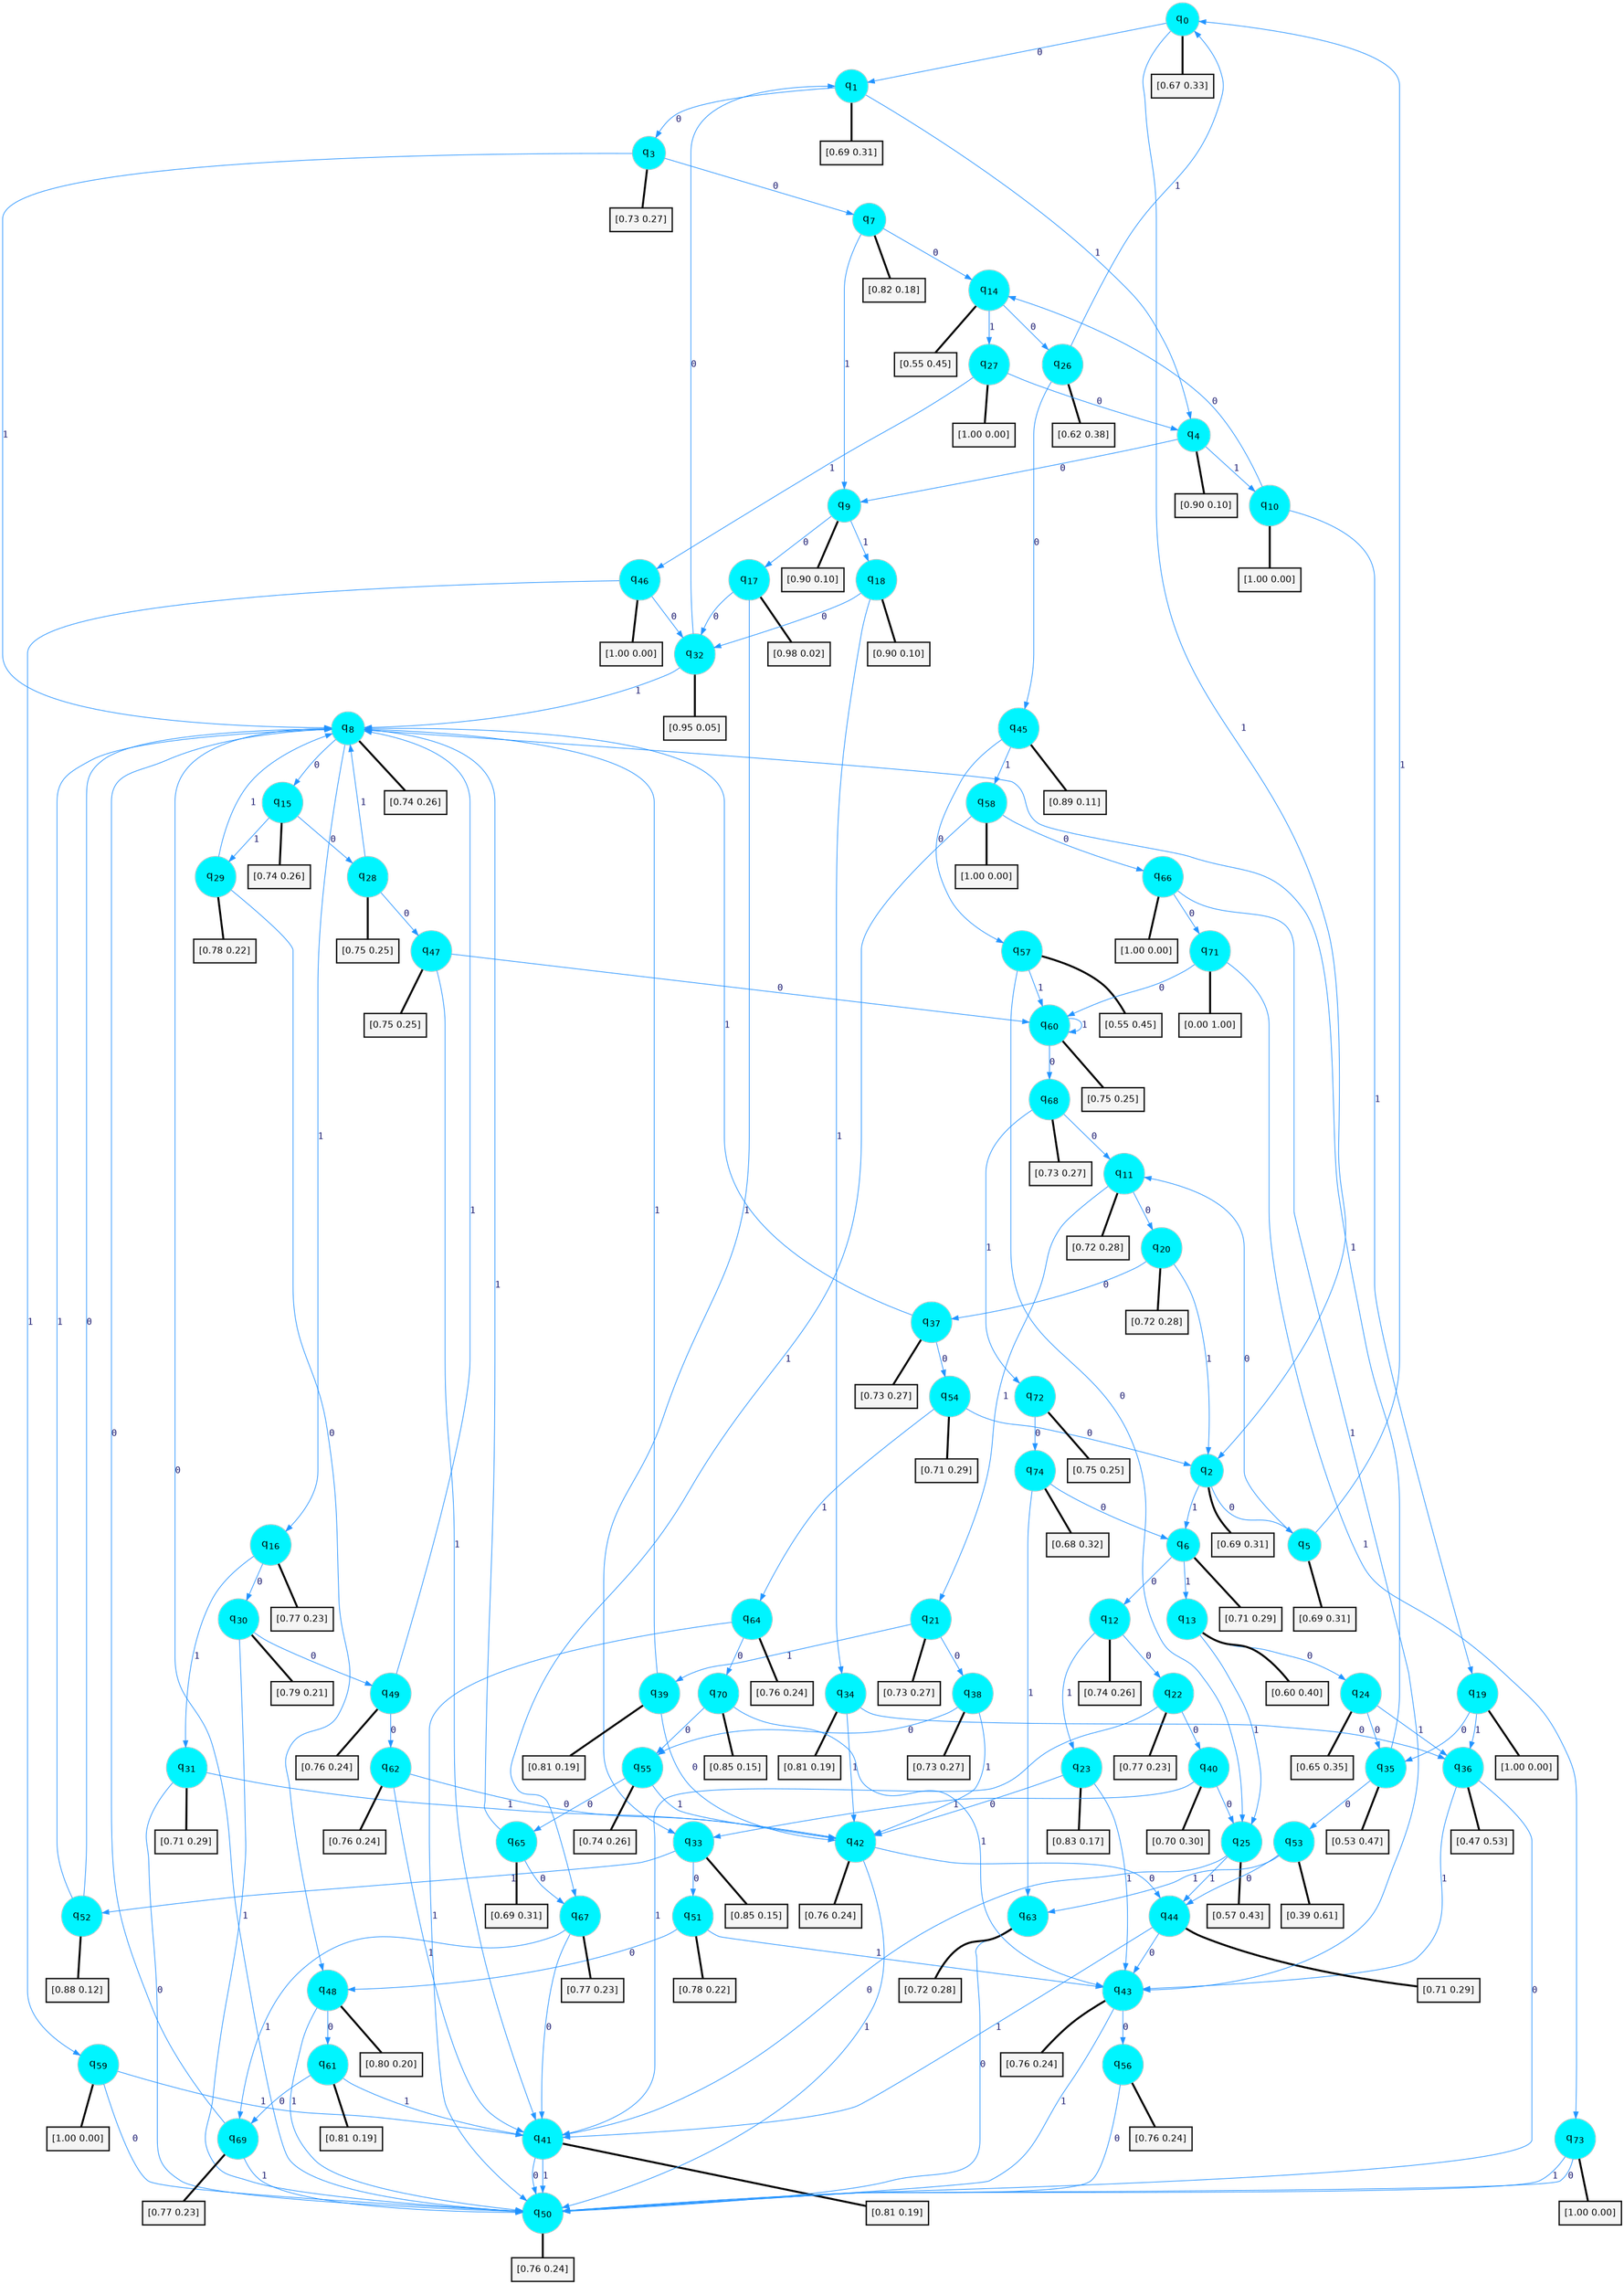 digraph G {
graph [
bgcolor=transparent, dpi=300, rankdir=TD, size="40,25"];
node [
color=gray, fillcolor=turquoise1, fontcolor=black, fontname=Helvetica, fontsize=16, fontweight=bold, shape=circle, style=filled];
edge [
arrowsize=1, color=dodgerblue1, fontcolor=midnightblue, fontname=courier, fontweight=bold, penwidth=1, style=solid, weight=20];
0[label=<q<SUB>0</SUB>>];
1[label=<q<SUB>1</SUB>>];
2[label=<q<SUB>2</SUB>>];
3[label=<q<SUB>3</SUB>>];
4[label=<q<SUB>4</SUB>>];
5[label=<q<SUB>5</SUB>>];
6[label=<q<SUB>6</SUB>>];
7[label=<q<SUB>7</SUB>>];
8[label=<q<SUB>8</SUB>>];
9[label=<q<SUB>9</SUB>>];
10[label=<q<SUB>10</SUB>>];
11[label=<q<SUB>11</SUB>>];
12[label=<q<SUB>12</SUB>>];
13[label=<q<SUB>13</SUB>>];
14[label=<q<SUB>14</SUB>>];
15[label=<q<SUB>15</SUB>>];
16[label=<q<SUB>16</SUB>>];
17[label=<q<SUB>17</SUB>>];
18[label=<q<SUB>18</SUB>>];
19[label=<q<SUB>19</SUB>>];
20[label=<q<SUB>20</SUB>>];
21[label=<q<SUB>21</SUB>>];
22[label=<q<SUB>22</SUB>>];
23[label=<q<SUB>23</SUB>>];
24[label=<q<SUB>24</SUB>>];
25[label=<q<SUB>25</SUB>>];
26[label=<q<SUB>26</SUB>>];
27[label=<q<SUB>27</SUB>>];
28[label=<q<SUB>28</SUB>>];
29[label=<q<SUB>29</SUB>>];
30[label=<q<SUB>30</SUB>>];
31[label=<q<SUB>31</SUB>>];
32[label=<q<SUB>32</SUB>>];
33[label=<q<SUB>33</SUB>>];
34[label=<q<SUB>34</SUB>>];
35[label=<q<SUB>35</SUB>>];
36[label=<q<SUB>36</SUB>>];
37[label=<q<SUB>37</SUB>>];
38[label=<q<SUB>38</SUB>>];
39[label=<q<SUB>39</SUB>>];
40[label=<q<SUB>40</SUB>>];
41[label=<q<SUB>41</SUB>>];
42[label=<q<SUB>42</SUB>>];
43[label=<q<SUB>43</SUB>>];
44[label=<q<SUB>44</SUB>>];
45[label=<q<SUB>45</SUB>>];
46[label=<q<SUB>46</SUB>>];
47[label=<q<SUB>47</SUB>>];
48[label=<q<SUB>48</SUB>>];
49[label=<q<SUB>49</SUB>>];
50[label=<q<SUB>50</SUB>>];
51[label=<q<SUB>51</SUB>>];
52[label=<q<SUB>52</SUB>>];
53[label=<q<SUB>53</SUB>>];
54[label=<q<SUB>54</SUB>>];
55[label=<q<SUB>55</SUB>>];
56[label=<q<SUB>56</SUB>>];
57[label=<q<SUB>57</SUB>>];
58[label=<q<SUB>58</SUB>>];
59[label=<q<SUB>59</SUB>>];
60[label=<q<SUB>60</SUB>>];
61[label=<q<SUB>61</SUB>>];
62[label=<q<SUB>62</SUB>>];
63[label=<q<SUB>63</SUB>>];
64[label=<q<SUB>64</SUB>>];
65[label=<q<SUB>65</SUB>>];
66[label=<q<SUB>66</SUB>>];
67[label=<q<SUB>67</SUB>>];
68[label=<q<SUB>68</SUB>>];
69[label=<q<SUB>69</SUB>>];
70[label=<q<SUB>70</SUB>>];
71[label=<q<SUB>71</SUB>>];
72[label=<q<SUB>72</SUB>>];
73[label=<q<SUB>73</SUB>>];
74[label=<q<SUB>74</SUB>>];
75[label="[0.67 0.33]", shape=box,fontcolor=black, fontname=Helvetica, fontsize=14, penwidth=2, fillcolor=whitesmoke,color=black];
76[label="[0.69 0.31]", shape=box,fontcolor=black, fontname=Helvetica, fontsize=14, penwidth=2, fillcolor=whitesmoke,color=black];
77[label="[0.69 0.31]", shape=box,fontcolor=black, fontname=Helvetica, fontsize=14, penwidth=2, fillcolor=whitesmoke,color=black];
78[label="[0.73 0.27]", shape=box,fontcolor=black, fontname=Helvetica, fontsize=14, penwidth=2, fillcolor=whitesmoke,color=black];
79[label="[0.90 0.10]", shape=box,fontcolor=black, fontname=Helvetica, fontsize=14, penwidth=2, fillcolor=whitesmoke,color=black];
80[label="[0.69 0.31]", shape=box,fontcolor=black, fontname=Helvetica, fontsize=14, penwidth=2, fillcolor=whitesmoke,color=black];
81[label="[0.71 0.29]", shape=box,fontcolor=black, fontname=Helvetica, fontsize=14, penwidth=2, fillcolor=whitesmoke,color=black];
82[label="[0.82 0.18]", shape=box,fontcolor=black, fontname=Helvetica, fontsize=14, penwidth=2, fillcolor=whitesmoke,color=black];
83[label="[0.74 0.26]", shape=box,fontcolor=black, fontname=Helvetica, fontsize=14, penwidth=2, fillcolor=whitesmoke,color=black];
84[label="[0.90 0.10]", shape=box,fontcolor=black, fontname=Helvetica, fontsize=14, penwidth=2, fillcolor=whitesmoke,color=black];
85[label="[1.00 0.00]", shape=box,fontcolor=black, fontname=Helvetica, fontsize=14, penwidth=2, fillcolor=whitesmoke,color=black];
86[label="[0.72 0.28]", shape=box,fontcolor=black, fontname=Helvetica, fontsize=14, penwidth=2, fillcolor=whitesmoke,color=black];
87[label="[0.74 0.26]", shape=box,fontcolor=black, fontname=Helvetica, fontsize=14, penwidth=2, fillcolor=whitesmoke,color=black];
88[label="[0.60 0.40]", shape=box,fontcolor=black, fontname=Helvetica, fontsize=14, penwidth=2, fillcolor=whitesmoke,color=black];
89[label="[0.55 0.45]", shape=box,fontcolor=black, fontname=Helvetica, fontsize=14, penwidth=2, fillcolor=whitesmoke,color=black];
90[label="[0.74 0.26]", shape=box,fontcolor=black, fontname=Helvetica, fontsize=14, penwidth=2, fillcolor=whitesmoke,color=black];
91[label="[0.77 0.23]", shape=box,fontcolor=black, fontname=Helvetica, fontsize=14, penwidth=2, fillcolor=whitesmoke,color=black];
92[label="[0.98 0.02]", shape=box,fontcolor=black, fontname=Helvetica, fontsize=14, penwidth=2, fillcolor=whitesmoke,color=black];
93[label="[0.90 0.10]", shape=box,fontcolor=black, fontname=Helvetica, fontsize=14, penwidth=2, fillcolor=whitesmoke,color=black];
94[label="[1.00 0.00]", shape=box,fontcolor=black, fontname=Helvetica, fontsize=14, penwidth=2, fillcolor=whitesmoke,color=black];
95[label="[0.72 0.28]", shape=box,fontcolor=black, fontname=Helvetica, fontsize=14, penwidth=2, fillcolor=whitesmoke,color=black];
96[label="[0.73 0.27]", shape=box,fontcolor=black, fontname=Helvetica, fontsize=14, penwidth=2, fillcolor=whitesmoke,color=black];
97[label="[0.77 0.23]", shape=box,fontcolor=black, fontname=Helvetica, fontsize=14, penwidth=2, fillcolor=whitesmoke,color=black];
98[label="[0.83 0.17]", shape=box,fontcolor=black, fontname=Helvetica, fontsize=14, penwidth=2, fillcolor=whitesmoke,color=black];
99[label="[0.65 0.35]", shape=box,fontcolor=black, fontname=Helvetica, fontsize=14, penwidth=2, fillcolor=whitesmoke,color=black];
100[label="[0.57 0.43]", shape=box,fontcolor=black, fontname=Helvetica, fontsize=14, penwidth=2, fillcolor=whitesmoke,color=black];
101[label="[0.62 0.38]", shape=box,fontcolor=black, fontname=Helvetica, fontsize=14, penwidth=2, fillcolor=whitesmoke,color=black];
102[label="[1.00 0.00]", shape=box,fontcolor=black, fontname=Helvetica, fontsize=14, penwidth=2, fillcolor=whitesmoke,color=black];
103[label="[0.75 0.25]", shape=box,fontcolor=black, fontname=Helvetica, fontsize=14, penwidth=2, fillcolor=whitesmoke,color=black];
104[label="[0.78 0.22]", shape=box,fontcolor=black, fontname=Helvetica, fontsize=14, penwidth=2, fillcolor=whitesmoke,color=black];
105[label="[0.79 0.21]", shape=box,fontcolor=black, fontname=Helvetica, fontsize=14, penwidth=2, fillcolor=whitesmoke,color=black];
106[label="[0.71 0.29]", shape=box,fontcolor=black, fontname=Helvetica, fontsize=14, penwidth=2, fillcolor=whitesmoke,color=black];
107[label="[0.95 0.05]", shape=box,fontcolor=black, fontname=Helvetica, fontsize=14, penwidth=2, fillcolor=whitesmoke,color=black];
108[label="[0.85 0.15]", shape=box,fontcolor=black, fontname=Helvetica, fontsize=14, penwidth=2, fillcolor=whitesmoke,color=black];
109[label="[0.81 0.19]", shape=box,fontcolor=black, fontname=Helvetica, fontsize=14, penwidth=2, fillcolor=whitesmoke,color=black];
110[label="[0.53 0.47]", shape=box,fontcolor=black, fontname=Helvetica, fontsize=14, penwidth=2, fillcolor=whitesmoke,color=black];
111[label="[0.47 0.53]", shape=box,fontcolor=black, fontname=Helvetica, fontsize=14, penwidth=2, fillcolor=whitesmoke,color=black];
112[label="[0.73 0.27]", shape=box,fontcolor=black, fontname=Helvetica, fontsize=14, penwidth=2, fillcolor=whitesmoke,color=black];
113[label="[0.73 0.27]", shape=box,fontcolor=black, fontname=Helvetica, fontsize=14, penwidth=2, fillcolor=whitesmoke,color=black];
114[label="[0.81 0.19]", shape=box,fontcolor=black, fontname=Helvetica, fontsize=14, penwidth=2, fillcolor=whitesmoke,color=black];
115[label="[0.70 0.30]", shape=box,fontcolor=black, fontname=Helvetica, fontsize=14, penwidth=2, fillcolor=whitesmoke,color=black];
116[label="[0.81 0.19]", shape=box,fontcolor=black, fontname=Helvetica, fontsize=14, penwidth=2, fillcolor=whitesmoke,color=black];
117[label="[0.76 0.24]", shape=box,fontcolor=black, fontname=Helvetica, fontsize=14, penwidth=2, fillcolor=whitesmoke,color=black];
118[label="[0.76 0.24]", shape=box,fontcolor=black, fontname=Helvetica, fontsize=14, penwidth=2, fillcolor=whitesmoke,color=black];
119[label="[0.71 0.29]", shape=box,fontcolor=black, fontname=Helvetica, fontsize=14, penwidth=2, fillcolor=whitesmoke,color=black];
120[label="[0.89 0.11]", shape=box,fontcolor=black, fontname=Helvetica, fontsize=14, penwidth=2, fillcolor=whitesmoke,color=black];
121[label="[1.00 0.00]", shape=box,fontcolor=black, fontname=Helvetica, fontsize=14, penwidth=2, fillcolor=whitesmoke,color=black];
122[label="[0.75 0.25]", shape=box,fontcolor=black, fontname=Helvetica, fontsize=14, penwidth=2, fillcolor=whitesmoke,color=black];
123[label="[0.80 0.20]", shape=box,fontcolor=black, fontname=Helvetica, fontsize=14, penwidth=2, fillcolor=whitesmoke,color=black];
124[label="[0.76 0.24]", shape=box,fontcolor=black, fontname=Helvetica, fontsize=14, penwidth=2, fillcolor=whitesmoke,color=black];
125[label="[0.76 0.24]", shape=box,fontcolor=black, fontname=Helvetica, fontsize=14, penwidth=2, fillcolor=whitesmoke,color=black];
126[label="[0.78 0.22]", shape=box,fontcolor=black, fontname=Helvetica, fontsize=14, penwidth=2, fillcolor=whitesmoke,color=black];
127[label="[0.88 0.12]", shape=box,fontcolor=black, fontname=Helvetica, fontsize=14, penwidth=2, fillcolor=whitesmoke,color=black];
128[label="[0.39 0.61]", shape=box,fontcolor=black, fontname=Helvetica, fontsize=14, penwidth=2, fillcolor=whitesmoke,color=black];
129[label="[0.71 0.29]", shape=box,fontcolor=black, fontname=Helvetica, fontsize=14, penwidth=2, fillcolor=whitesmoke,color=black];
130[label="[0.74 0.26]", shape=box,fontcolor=black, fontname=Helvetica, fontsize=14, penwidth=2, fillcolor=whitesmoke,color=black];
131[label="[0.76 0.24]", shape=box,fontcolor=black, fontname=Helvetica, fontsize=14, penwidth=2, fillcolor=whitesmoke,color=black];
132[label="[0.55 0.45]", shape=box,fontcolor=black, fontname=Helvetica, fontsize=14, penwidth=2, fillcolor=whitesmoke,color=black];
133[label="[1.00 0.00]", shape=box,fontcolor=black, fontname=Helvetica, fontsize=14, penwidth=2, fillcolor=whitesmoke,color=black];
134[label="[1.00 0.00]", shape=box,fontcolor=black, fontname=Helvetica, fontsize=14, penwidth=2, fillcolor=whitesmoke,color=black];
135[label="[0.75 0.25]", shape=box,fontcolor=black, fontname=Helvetica, fontsize=14, penwidth=2, fillcolor=whitesmoke,color=black];
136[label="[0.81 0.19]", shape=box,fontcolor=black, fontname=Helvetica, fontsize=14, penwidth=2, fillcolor=whitesmoke,color=black];
137[label="[0.76 0.24]", shape=box,fontcolor=black, fontname=Helvetica, fontsize=14, penwidth=2, fillcolor=whitesmoke,color=black];
138[label="[0.72 0.28]", shape=box,fontcolor=black, fontname=Helvetica, fontsize=14, penwidth=2, fillcolor=whitesmoke,color=black];
139[label="[0.76 0.24]", shape=box,fontcolor=black, fontname=Helvetica, fontsize=14, penwidth=2, fillcolor=whitesmoke,color=black];
140[label="[0.69 0.31]", shape=box,fontcolor=black, fontname=Helvetica, fontsize=14, penwidth=2, fillcolor=whitesmoke,color=black];
141[label="[1.00 0.00]", shape=box,fontcolor=black, fontname=Helvetica, fontsize=14, penwidth=2, fillcolor=whitesmoke,color=black];
142[label="[0.77 0.23]", shape=box,fontcolor=black, fontname=Helvetica, fontsize=14, penwidth=2, fillcolor=whitesmoke,color=black];
143[label="[0.73 0.27]", shape=box,fontcolor=black, fontname=Helvetica, fontsize=14, penwidth=2, fillcolor=whitesmoke,color=black];
144[label="[0.77 0.23]", shape=box,fontcolor=black, fontname=Helvetica, fontsize=14, penwidth=2, fillcolor=whitesmoke,color=black];
145[label="[0.85 0.15]", shape=box,fontcolor=black, fontname=Helvetica, fontsize=14, penwidth=2, fillcolor=whitesmoke,color=black];
146[label="[0.00 1.00]", shape=box,fontcolor=black, fontname=Helvetica, fontsize=14, penwidth=2, fillcolor=whitesmoke,color=black];
147[label="[0.75 0.25]", shape=box,fontcolor=black, fontname=Helvetica, fontsize=14, penwidth=2, fillcolor=whitesmoke,color=black];
148[label="[1.00 0.00]", shape=box,fontcolor=black, fontname=Helvetica, fontsize=14, penwidth=2, fillcolor=whitesmoke,color=black];
149[label="[0.68 0.32]", shape=box,fontcolor=black, fontname=Helvetica, fontsize=14, penwidth=2, fillcolor=whitesmoke,color=black];
0->1 [label=0];
0->2 [label=1];
0->75 [arrowhead=none, penwidth=3,color=black];
1->3 [label=0];
1->4 [label=1];
1->76 [arrowhead=none, penwidth=3,color=black];
2->5 [label=0];
2->6 [label=1];
2->77 [arrowhead=none, penwidth=3,color=black];
3->7 [label=0];
3->8 [label=1];
3->78 [arrowhead=none, penwidth=3,color=black];
4->9 [label=0];
4->10 [label=1];
4->79 [arrowhead=none, penwidth=3,color=black];
5->11 [label=0];
5->0 [label=1];
5->80 [arrowhead=none, penwidth=3,color=black];
6->12 [label=0];
6->13 [label=1];
6->81 [arrowhead=none, penwidth=3,color=black];
7->14 [label=0];
7->9 [label=1];
7->82 [arrowhead=none, penwidth=3,color=black];
8->15 [label=0];
8->16 [label=1];
8->83 [arrowhead=none, penwidth=3,color=black];
9->17 [label=0];
9->18 [label=1];
9->84 [arrowhead=none, penwidth=3,color=black];
10->14 [label=0];
10->19 [label=1];
10->85 [arrowhead=none, penwidth=3,color=black];
11->20 [label=0];
11->21 [label=1];
11->86 [arrowhead=none, penwidth=3,color=black];
12->22 [label=0];
12->23 [label=1];
12->87 [arrowhead=none, penwidth=3,color=black];
13->24 [label=0];
13->25 [label=1];
13->88 [arrowhead=none, penwidth=3,color=black];
14->26 [label=0];
14->27 [label=1];
14->89 [arrowhead=none, penwidth=3,color=black];
15->28 [label=0];
15->29 [label=1];
15->90 [arrowhead=none, penwidth=3,color=black];
16->30 [label=0];
16->31 [label=1];
16->91 [arrowhead=none, penwidth=3,color=black];
17->32 [label=0];
17->33 [label=1];
17->92 [arrowhead=none, penwidth=3,color=black];
18->32 [label=0];
18->34 [label=1];
18->93 [arrowhead=none, penwidth=3,color=black];
19->35 [label=0];
19->36 [label=1];
19->94 [arrowhead=none, penwidth=3,color=black];
20->37 [label=0];
20->2 [label=1];
20->95 [arrowhead=none, penwidth=3,color=black];
21->38 [label=0];
21->39 [label=1];
21->96 [arrowhead=none, penwidth=3,color=black];
22->40 [label=0];
22->41 [label=1];
22->97 [arrowhead=none, penwidth=3,color=black];
23->42 [label=0];
23->43 [label=1];
23->98 [arrowhead=none, penwidth=3,color=black];
24->35 [label=0];
24->36 [label=1];
24->99 [arrowhead=none, penwidth=3,color=black];
25->41 [label=0];
25->44 [label=1];
25->100 [arrowhead=none, penwidth=3,color=black];
26->45 [label=0];
26->0 [label=1];
26->101 [arrowhead=none, penwidth=3,color=black];
27->4 [label=0];
27->46 [label=1];
27->102 [arrowhead=none, penwidth=3,color=black];
28->47 [label=0];
28->8 [label=1];
28->103 [arrowhead=none, penwidth=3,color=black];
29->48 [label=0];
29->8 [label=1];
29->104 [arrowhead=none, penwidth=3,color=black];
30->49 [label=0];
30->50 [label=1];
30->105 [arrowhead=none, penwidth=3,color=black];
31->50 [label=0];
31->42 [label=1];
31->106 [arrowhead=none, penwidth=3,color=black];
32->1 [label=0];
32->8 [label=1];
32->107 [arrowhead=none, penwidth=3,color=black];
33->51 [label=0];
33->52 [label=1];
33->108 [arrowhead=none, penwidth=3,color=black];
34->36 [label=0];
34->42 [label=1];
34->109 [arrowhead=none, penwidth=3,color=black];
35->53 [label=0];
35->8 [label=1];
35->110 [arrowhead=none, penwidth=3,color=black];
36->50 [label=0];
36->43 [label=1];
36->111 [arrowhead=none, penwidth=3,color=black];
37->54 [label=0];
37->8 [label=1];
37->112 [arrowhead=none, penwidth=3,color=black];
38->55 [label=0];
38->42 [label=1];
38->113 [arrowhead=none, penwidth=3,color=black];
39->42 [label=0];
39->8 [label=1];
39->114 [arrowhead=none, penwidth=3,color=black];
40->25 [label=0];
40->33 [label=1];
40->115 [arrowhead=none, penwidth=3,color=black];
41->50 [label=0];
41->50 [label=1];
41->116 [arrowhead=none, penwidth=3,color=black];
42->44 [label=0];
42->50 [label=1];
42->117 [arrowhead=none, penwidth=3,color=black];
43->56 [label=0];
43->50 [label=1];
43->118 [arrowhead=none, penwidth=3,color=black];
44->43 [label=0];
44->41 [label=1];
44->119 [arrowhead=none, penwidth=3,color=black];
45->57 [label=0];
45->58 [label=1];
45->120 [arrowhead=none, penwidth=3,color=black];
46->32 [label=0];
46->59 [label=1];
46->121 [arrowhead=none, penwidth=3,color=black];
47->60 [label=0];
47->41 [label=1];
47->122 [arrowhead=none, penwidth=3,color=black];
48->61 [label=0];
48->50 [label=1];
48->123 [arrowhead=none, penwidth=3,color=black];
49->62 [label=0];
49->8 [label=1];
49->124 [arrowhead=none, penwidth=3,color=black];
50->8 [label=0];
50->125 [arrowhead=none, penwidth=3,color=black];
51->48 [label=0];
51->43 [label=1];
51->126 [arrowhead=none, penwidth=3,color=black];
52->8 [label=0];
52->8 [label=1];
52->127 [arrowhead=none, penwidth=3,color=black];
53->44 [label=0];
53->63 [label=1];
53->128 [arrowhead=none, penwidth=3,color=black];
54->2 [label=0];
54->64 [label=1];
54->129 [arrowhead=none, penwidth=3,color=black];
55->65 [label=0];
55->42 [label=1];
55->130 [arrowhead=none, penwidth=3,color=black];
56->50 [label=0];
56->131 [arrowhead=none, penwidth=3,color=black];
57->25 [label=0];
57->60 [label=1];
57->132 [arrowhead=none, penwidth=3,color=black];
58->66 [label=0];
58->67 [label=1];
58->133 [arrowhead=none, penwidth=3,color=black];
59->50 [label=0];
59->41 [label=1];
59->134 [arrowhead=none, penwidth=3,color=black];
60->68 [label=0];
60->60 [label=1];
60->135 [arrowhead=none, penwidth=3,color=black];
61->69 [label=0];
61->41 [label=1];
61->136 [arrowhead=none, penwidth=3,color=black];
62->42 [label=0];
62->41 [label=1];
62->137 [arrowhead=none, penwidth=3,color=black];
63->50 [label=0];
63->138 [arrowhead=none, penwidth=3,color=black];
64->70 [label=0];
64->50 [label=1];
64->139 [arrowhead=none, penwidth=3,color=black];
65->67 [label=0];
65->8 [label=1];
65->140 [arrowhead=none, penwidth=3,color=black];
66->71 [label=0];
66->43 [label=1];
66->141 [arrowhead=none, penwidth=3,color=black];
67->41 [label=0];
67->69 [label=1];
67->142 [arrowhead=none, penwidth=3,color=black];
68->11 [label=0];
68->72 [label=1];
68->143 [arrowhead=none, penwidth=3,color=black];
69->8 [label=0];
69->50 [label=1];
69->144 [arrowhead=none, penwidth=3,color=black];
70->55 [label=0];
70->43 [label=1];
70->145 [arrowhead=none, penwidth=3,color=black];
71->60 [label=0];
71->73 [label=1];
71->146 [arrowhead=none, penwidth=3,color=black];
72->74 [label=0];
72->147 [arrowhead=none, penwidth=3,color=black];
73->50 [label=0];
73->50 [label=1];
73->148 [arrowhead=none, penwidth=3,color=black];
74->6 [label=0];
74->63 [label=1];
74->149 [arrowhead=none, penwidth=3,color=black];
}
